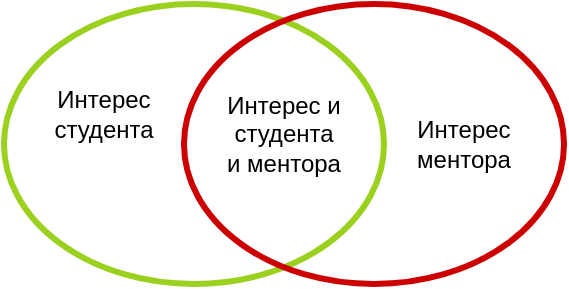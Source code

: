 <mxfile version="20.3.6" type="device"><diagram id="cnk8EykitIrRsBkvfzOn" name="Страница 1"><mxGraphModel dx="1248" dy="701" grid="1" gridSize="10" guides="1" tooltips="1" connect="1" arrows="1" fold="1" page="1" pageScale="1" pageWidth="827" pageHeight="1169" math="0" shadow="0"><root><mxCell id="0"/><mxCell id="1" parent="0"/><mxCell id="_fMcsEPJrWTERs83bDQU-1" value="" style="ellipse;whiteSpace=wrap;html=1;fillColor=none;strokeWidth=3;strokeColor=#9BD01F;" vertex="1" parent="1"><mxGeometry x="20" y="30" width="190" height="140" as="geometry"/></mxCell><mxCell id="_fMcsEPJrWTERs83bDQU-2" value="" style="ellipse;whiteSpace=wrap;html=1;fillColor=none;fillStyle=auto;gradientColor=none;gradientDirection=west;strokeWidth=3;strokeColor=#CC0000;" vertex="1" parent="1"><mxGeometry x="110" y="30" width="190" height="140" as="geometry"/></mxCell><mxCell id="_fMcsEPJrWTERs83bDQU-4" value="Интерес ментора" style="text;html=1;strokeColor=none;fillColor=none;align=center;verticalAlign=middle;whiteSpace=wrap;rounded=0;fillStyle=auto;" vertex="1" parent="1"><mxGeometry x="220" y="85" width="60" height="30" as="geometry"/></mxCell><mxCell id="_fMcsEPJrWTERs83bDQU-5" value="Интерес студента" style="text;html=1;strokeColor=none;fillColor=none;align=center;verticalAlign=middle;whiteSpace=wrap;rounded=0;fillStyle=auto;" vertex="1" parent="1"><mxGeometry x="40" y="70" width="60" height="30" as="geometry"/></mxCell><mxCell id="_fMcsEPJrWTERs83bDQU-6" value="Интерес и студента и ментора" style="text;html=1;strokeColor=none;fillColor=none;align=center;verticalAlign=middle;whiteSpace=wrap;rounded=0;fillStyle=auto;" vertex="1" parent="1"><mxGeometry x="130" y="70" width="60" height="50" as="geometry"/></mxCell></root></mxGraphModel></diagram></mxfile>